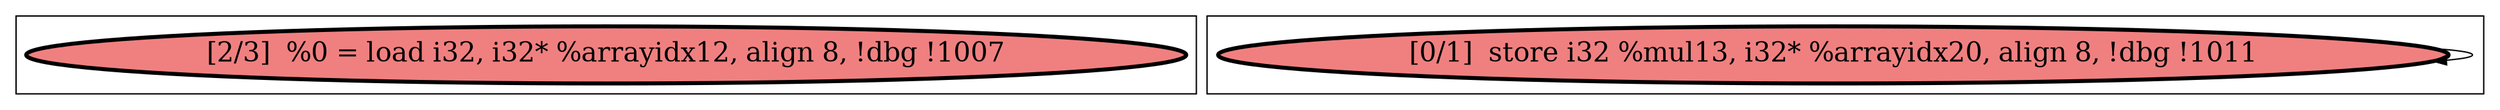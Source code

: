
digraph G {





subgraph cluster1 {


node27 [penwidth=3.0,fontsize=20,fillcolor=lightcoral,label="[2/3]  %0 = load i32, i32* %arrayidx12, align 8, !dbg !1007",shape=ellipse,style=filled ]



}

subgraph cluster0 {


node26 [penwidth=3.0,fontsize=20,fillcolor=lightcoral,label="[0/1]  store i32 %mul13, i32* %arrayidx20, align 8, !dbg !1011",shape=ellipse,style=filled ]

node26->node26 [ ]


}

}
